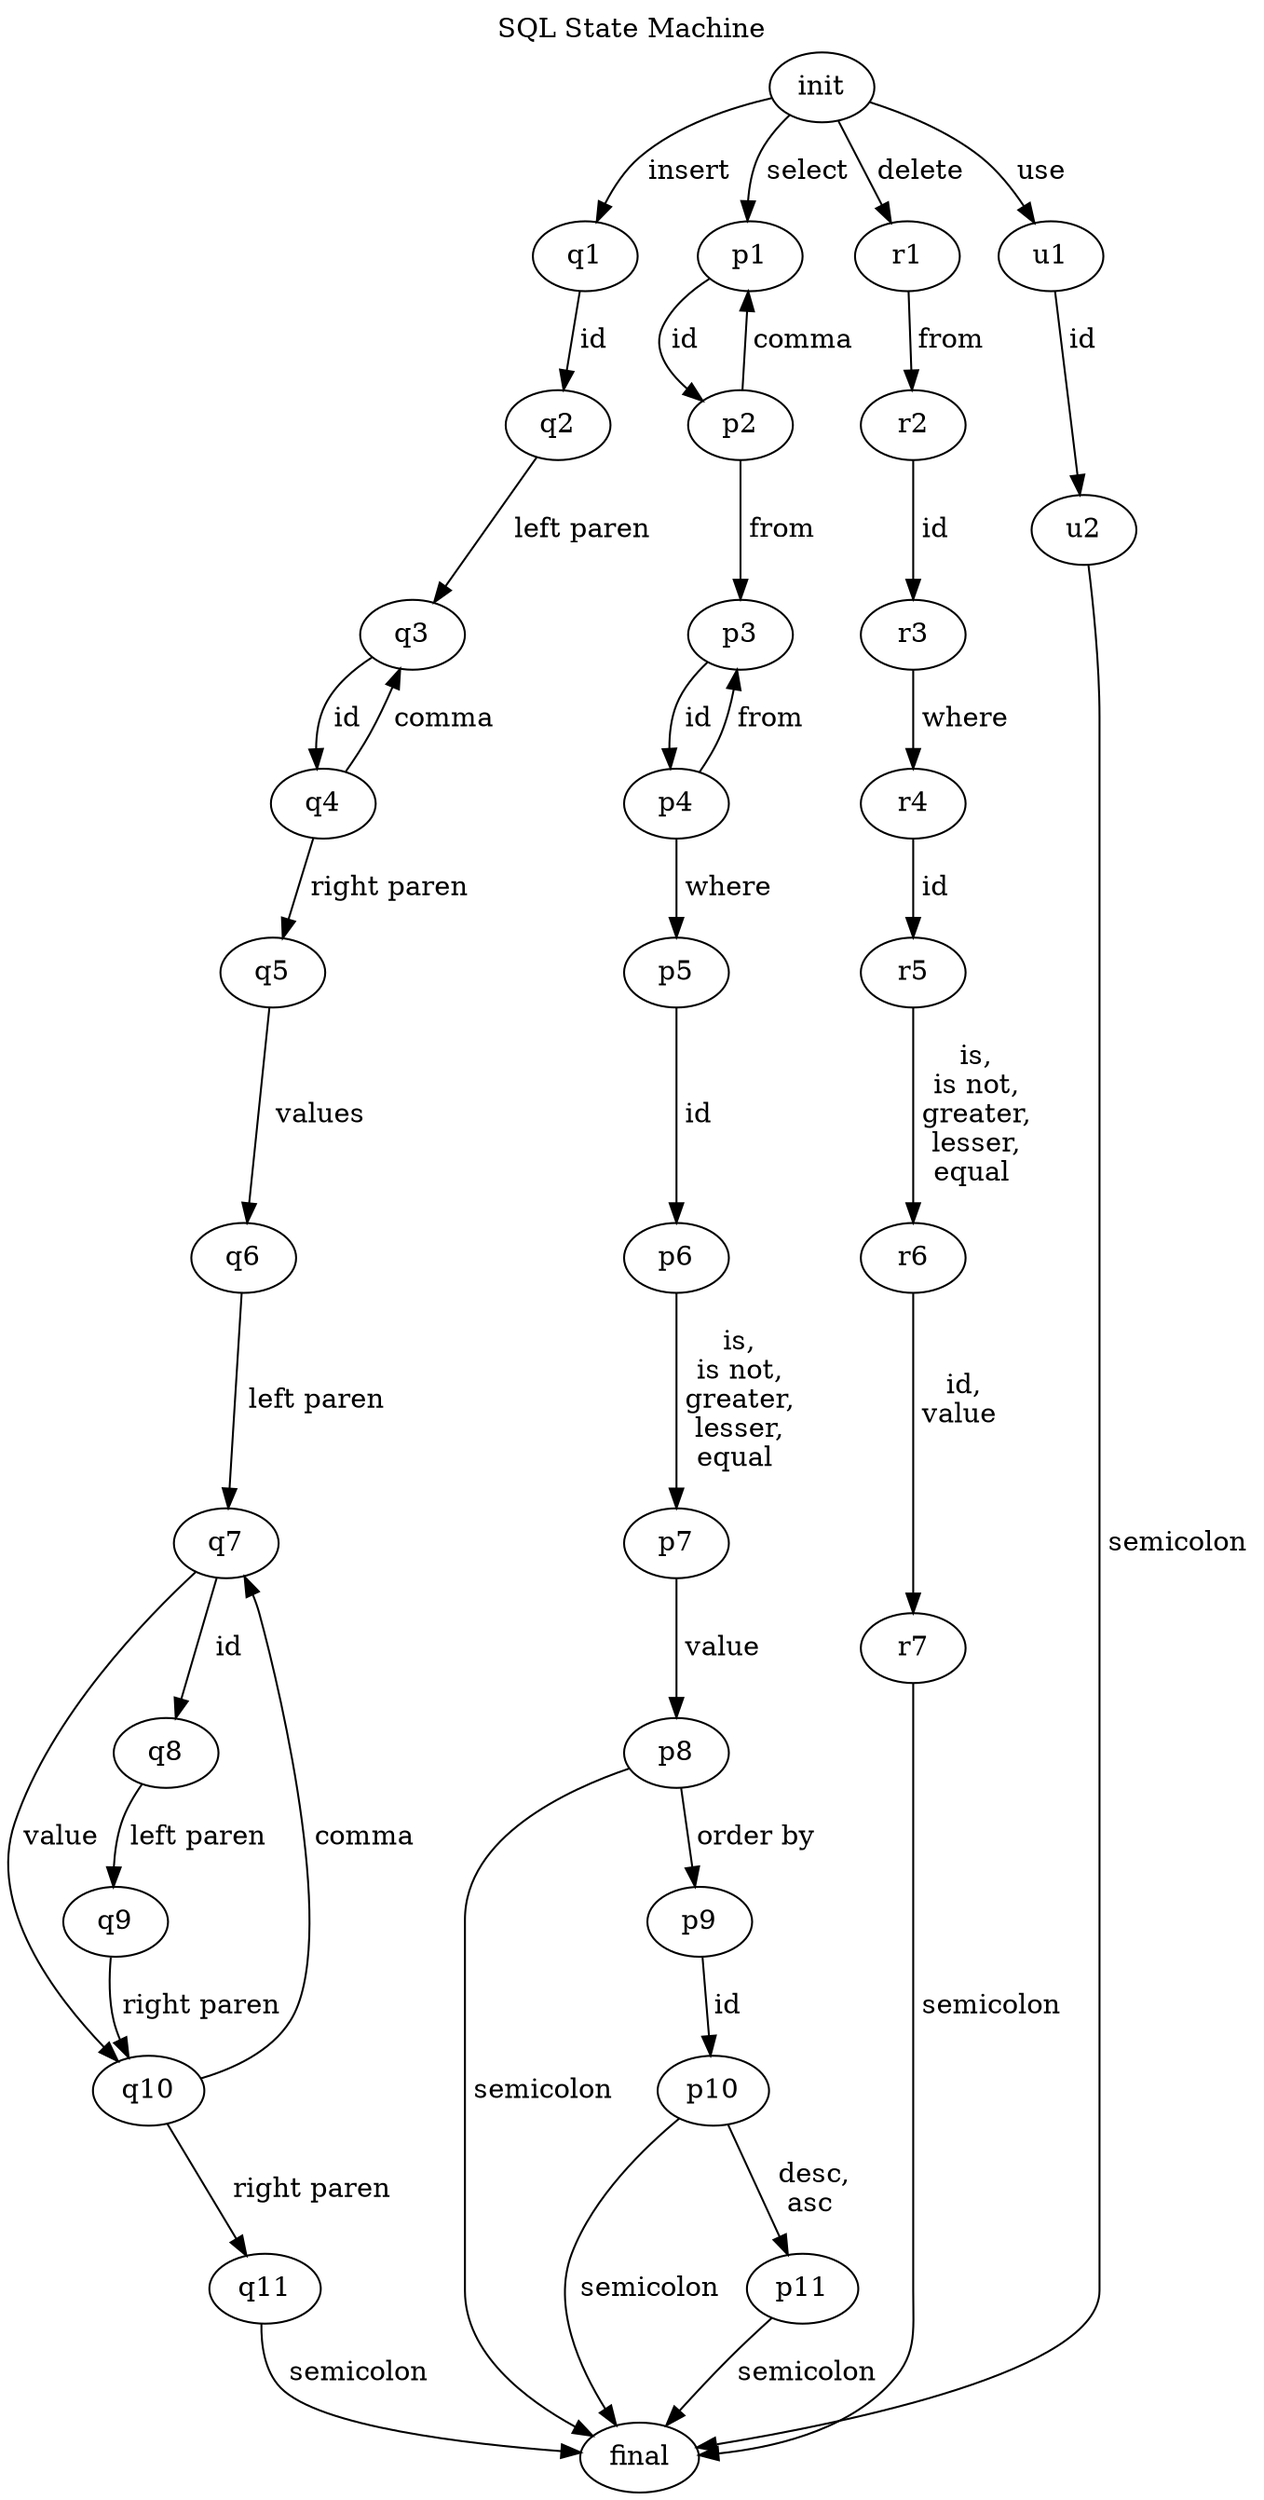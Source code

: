 digraph G {
	graph [
		label = "SQL State Machine"
		labelloc = t
	]
	subgraph {
		init -> q1 [label=" insert "]
		init -> p1 [label=" select"]
		init -> r1 [label=" delete "]
		init -> u1 [label=" use "]
		u1 -> u2 [label=" id "]
		u2 -> final [label=" semicolon "]
		q1 -> q2 [label=" id "]
		q2 -> q3 [label=" left paren "]
		q3 -> q4 [label=" id "]
		q4 -> q3 [label=" comma "]
		q4 -> q5 [label=" right paren "]
		q5 -> q6 [label=" values "]
		q6 -> q7 [label=" left paren "]
		q7 -> q10 [label=" value "]
		q7 -> q8 [label=" id "]
		q8 -> q9 [label=" left paren "]
		q9 -> q10 [label=" right paren "]
		q10 -> q11 [label=" right paren "]
		q10 -> q7 [label=" comma "]
		q11 -> final [label=" semicolon "]
		p1 -> p2 [label=" id "]
		p2 -> p1 [label=" comma "]
		p2 -> p3 [label=" from "]
		p3 -> p4 [label=" id "]
		p4 -> p5 [label=" where "]
		p4 -> p3 [label=" from "]
		p5 -> p6 [label=" id "]
		p6 -> p7 [label=" is,\n is not,\n greater,\n lesser,\n equal "]
		p7 -> p8 [label=" value "]
		p8 -> final [label=" semicolon "]
		p8 -> p9 [label=" order by "]
		p9 -> p10 [label=" id "]
		p10 -> final [label=" semicolon "]
		p10 -> p11 [label=" desc,\n asc "]
		p11 -> final [label=" semicolon "]
		r1 -> r2 [label=" from "]
		r2 -> r3 [label=" id "]
		r3 -> r4 [label=" where "]
		r4 -> r5 [label=" id "]
        r5 -> r6 [label=" is,\n is not,\n greater,\n lesser,\n equal "]
        r6 -> r7 [label=" id,\n value "]
        r7 -> final [label=" semicolon "]

	}
}
